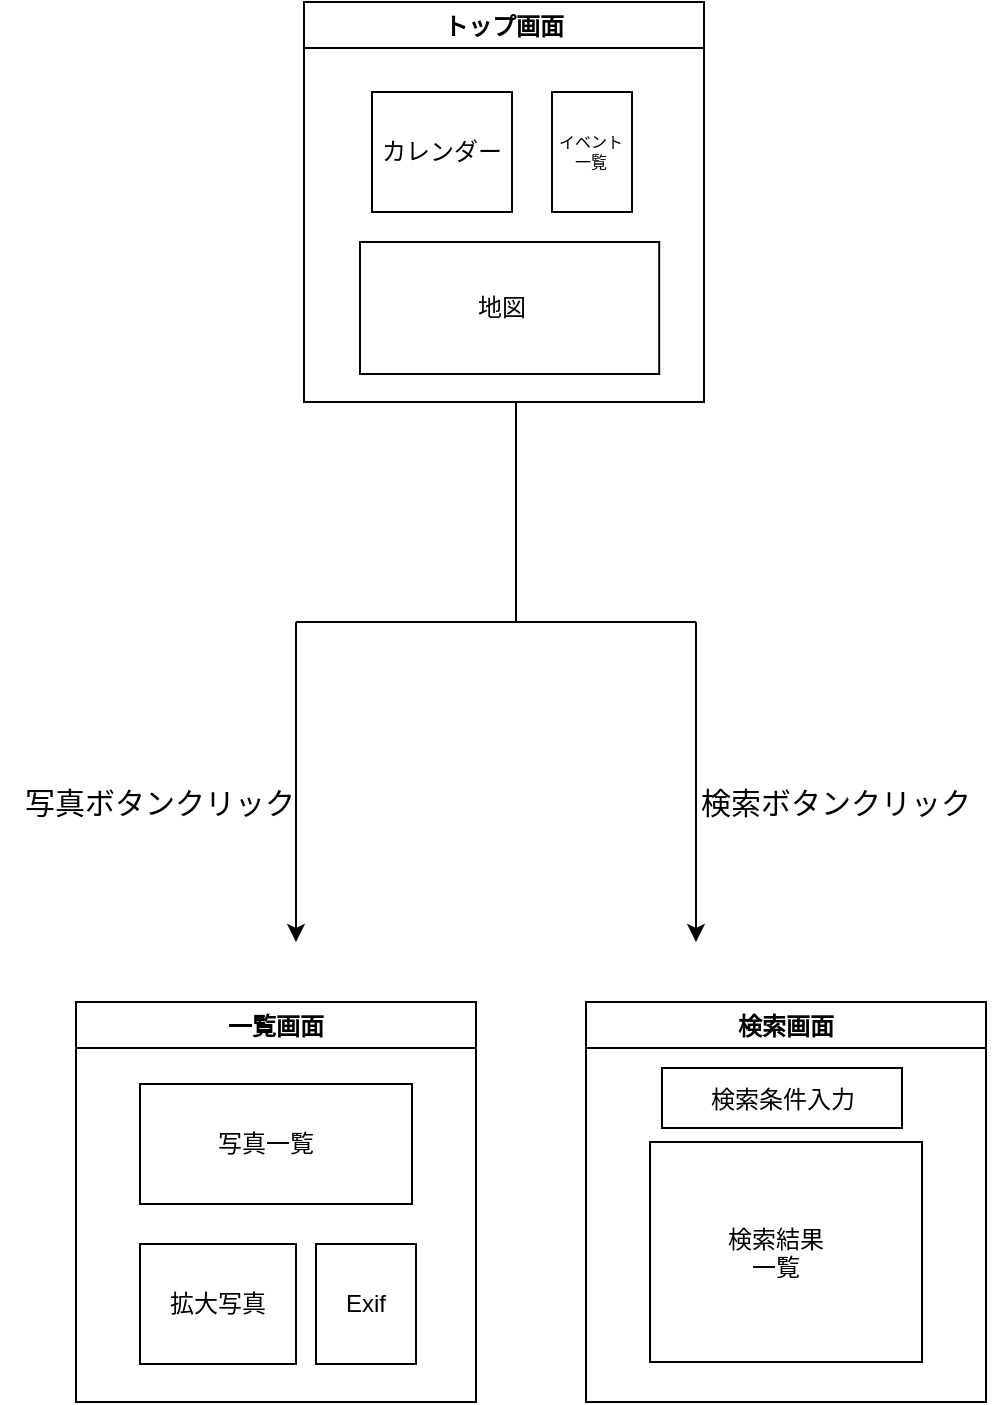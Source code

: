 <mxfile>
    <diagram id="BDCDCk2enYCjX4lIwwZg" name="ページ1">
        <mxGraphModel dx="458" dy="368" grid="1" gridSize="10" guides="1" tooltips="1" connect="1" arrows="1" fold="1" page="1" pageScale="1" pageWidth="827" pageHeight="1169" math="0" shadow="0">
            <root>
                <mxCell id="0"/>
                <mxCell id="1" parent="0"/>
                <mxCell id="2" value="トップ画面" style="swimlane;" parent="1" vertex="1">
                    <mxGeometry x="314" y="240" width="200" height="200" as="geometry"/>
                </mxCell>
                <mxCell id="4" value="" style="rounded=0;whiteSpace=wrap;html=1;" parent="2" vertex="1">
                    <mxGeometry x="34" y="45" width="70" height="60" as="geometry"/>
                </mxCell>
                <mxCell id="5" value="" style="rounded=0;whiteSpace=wrap;html=1;" parent="2" vertex="1">
                    <mxGeometry x="124" y="45" width="40" height="60" as="geometry"/>
                </mxCell>
                <mxCell id="6" value="" style="rounded=0;whiteSpace=wrap;html=1;" parent="2" vertex="1">
                    <mxGeometry x="28" y="120" width="149.6" height="66" as="geometry"/>
                </mxCell>
                <UserObject label="地図" placeholders="1" name="Variable" id="14">
                    <mxCell style="text;html=1;strokeColor=none;fillColor=none;align=center;verticalAlign=middle;whiteSpace=wrap;overflow=hidden;" parent="2" vertex="1">
                        <mxGeometry x="74" y="138" width="50" height="30" as="geometry"/>
                    </mxCell>
                </UserObject>
                <UserObject label="カレンダー" placeholders="1" name="Variable" id="15">
                    <mxCell style="text;html=1;strokeColor=none;fillColor=none;align=center;verticalAlign=middle;whiteSpace=wrap;overflow=hidden;" parent="2" vertex="1">
                        <mxGeometry x="24" y="60" width="90" height="30" as="geometry"/>
                    </mxCell>
                </UserObject>
                <UserObject label="イベント&lt;br style=&quot;font-size: 8px;&quot;&gt;一覧" placeholders="1" name="Variable" id="24">
                    <mxCell style="text;html=1;strokeColor=none;fillColor=none;align=center;verticalAlign=middle;whiteSpace=wrap;overflow=hidden;fontSize=8;" parent="2" vertex="1">
                        <mxGeometry x="118" y="60" width="51" height="30" as="geometry"/>
                    </mxCell>
                </UserObject>
                <mxCell id="3" value="一覧画面" style="swimlane;" parent="1" vertex="1">
                    <mxGeometry x="200" y="740" width="200" height="200" as="geometry"/>
                </mxCell>
                <mxCell id="7" value="" style="rounded=0;whiteSpace=wrap;html=1;" parent="3" vertex="1">
                    <mxGeometry x="32" y="41" width="136" height="60" as="geometry"/>
                </mxCell>
                <mxCell id="8" value="拡大写真" style="rounded=0;whiteSpace=wrap;html=1;" parent="3" vertex="1">
                    <mxGeometry x="32" y="121" width="78" height="60" as="geometry"/>
                </mxCell>
                <UserObject label="写真一覧" placeholders="1" name="Variable" id="16">
                    <mxCell style="text;html=1;strokeColor=none;fillColor=none;align=center;verticalAlign=middle;whiteSpace=wrap;overflow=hidden;" parent="3" vertex="1">
                        <mxGeometry x="70" y="56" width="50" height="30" as="geometry"/>
                    </mxCell>
                </UserObject>
                <mxCell id="22" value="Exif" style="rounded=0;whiteSpace=wrap;html=1;" parent="3" vertex="1">
                    <mxGeometry x="120" y="121" width="50" height="60" as="geometry"/>
                </mxCell>
                <mxCell id="9" value="" style="endArrow=classic;html=1;" parent="1" edge="1">
                    <mxGeometry width="50" height="50" relative="1" as="geometry">
                        <mxPoint x="310" y="550" as="sourcePoint"/>
                        <mxPoint x="310" y="710" as="targetPoint"/>
                    </mxGeometry>
                </mxCell>
                <UserObject label="写真ボタンクリック" placeholders="1" name="Variable" id="11">
                    <mxCell style="text;html=1;strokeColor=none;fillColor=none;align=center;verticalAlign=middle;whiteSpace=wrap;overflow=hidden;fontSize=15;" parent="1" vertex="1">
                        <mxGeometry x="162" y="620" width="160" height="40" as="geometry"/>
                    </mxCell>
                </UserObject>
                <mxCell id="25" value="検索画面" style="swimlane;" vertex="1" parent="1">
                    <mxGeometry x="455" y="740" width="200" height="200" as="geometry"/>
                </mxCell>
                <mxCell id="26" value="" style="rounded=0;whiteSpace=wrap;html=1;" vertex="1" parent="25">
                    <mxGeometry x="32" y="70" width="136" height="110" as="geometry"/>
                </mxCell>
                <UserObject label="検索結果一覧" placeholders="1" name="Variable" id="28">
                    <mxCell style="text;html=1;strokeColor=none;fillColor=none;align=center;verticalAlign=middle;whiteSpace=wrap;overflow=hidden;" vertex="1" parent="25">
                        <mxGeometry x="70" y="109" width="50" height="30" as="geometry"/>
                    </mxCell>
                </UserObject>
                <mxCell id="35" value="" style="rounded=0;whiteSpace=wrap;html=1;fontSize=15;" vertex="1" parent="25">
                    <mxGeometry x="38" y="33" width="120" height="30" as="geometry"/>
                </mxCell>
                <UserObject label="検索条件入力" placeholders="1" name="Variable" id="36">
                    <mxCell style="text;html=1;strokeColor=none;fillColor=none;align=center;verticalAlign=middle;whiteSpace=wrap;overflow=hidden;" vertex="1" parent="25">
                        <mxGeometry x="56" y="34" width="85" height="30" as="geometry"/>
                    </mxCell>
                </UserObject>
                <mxCell id="31" value="" style="endArrow=classic;html=1;" edge="1" parent="1">
                    <mxGeometry width="50" height="50" relative="1" as="geometry">
                        <mxPoint x="510" y="550" as="sourcePoint"/>
                        <mxPoint x="510" y="710" as="targetPoint"/>
                    </mxGeometry>
                </mxCell>
                <UserObject label="検索ボタンクリック" placeholders="1" name="Variable" id="32">
                    <mxCell style="text;html=1;strokeColor=none;fillColor=none;align=center;verticalAlign=middle;whiteSpace=wrap;overflow=hidden;fontSize=15;" vertex="1" parent="1">
                        <mxGeometry x="500" y="620" width="160" height="40" as="geometry"/>
                    </mxCell>
                </UserObject>
                <mxCell id="33" value="" style="endArrow=none;html=1;" edge="1" parent="1">
                    <mxGeometry width="50" height="50" relative="1" as="geometry">
                        <mxPoint x="310" y="550" as="sourcePoint"/>
                        <mxPoint x="510" y="550" as="targetPoint"/>
                    </mxGeometry>
                </mxCell>
                <mxCell id="34" value="" style="endArrow=none;html=1;" edge="1" parent="1">
                    <mxGeometry width="50" height="50" relative="1" as="geometry">
                        <mxPoint x="420" y="550" as="sourcePoint"/>
                        <mxPoint x="420" y="440" as="targetPoint"/>
                    </mxGeometry>
                </mxCell>
            </root>
        </mxGraphModel>
    </diagram>
</mxfile>